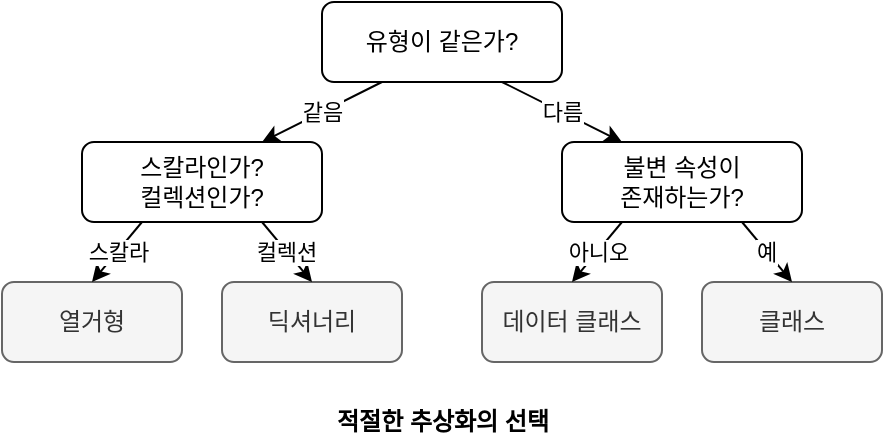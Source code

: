 <mxfile>
    <diagram id="tv39V_c9GUA5fFCuqizI" name="페이지-1">
        <mxGraphModel dx="697" dy="1131" grid="1" gridSize="10" guides="1" tooltips="1" connect="1" arrows="1" fold="1" page="1" pageScale="1" pageWidth="827" pageHeight="1169" math="0" shadow="0">
            <root>
                <mxCell id="0"/>
                <mxCell id="1" parent="0"/>
                <mxCell id="23" value="유형이 같은가?" style="rounded=1;whiteSpace=wrap;html=1;align=center;" vertex="1" parent="1">
                    <mxGeometry x="260" y="220" width="120" height="40" as="geometry"/>
                </mxCell>
                <mxCell id="24" value="스칼라인가?&lt;br&gt;컬렉션인가?" style="rounded=1;whiteSpace=wrap;html=1;align=center;" vertex="1" parent="1">
                    <mxGeometry x="140" y="290" width="120" height="40" as="geometry"/>
                </mxCell>
                <mxCell id="25" value="불변 속성이 &lt;br&gt;존재하는가?" style="rounded=1;whiteSpace=wrap;html=1;align=center;" vertex="1" parent="1">
                    <mxGeometry x="380" y="290" width="120" height="40" as="geometry"/>
                </mxCell>
                <mxCell id="30" value="열거형" style="rounded=1;whiteSpace=wrap;html=1;fillColor=#f5f5f5;strokeColor=#666666;align=center;fontColor=#333333;" vertex="1" parent="1">
                    <mxGeometry x="100" y="360" width="90" height="40" as="geometry"/>
                </mxCell>
                <mxCell id="31" value="딕셔너리" style="rounded=1;whiteSpace=wrap;html=1;fillColor=#f5f5f5;strokeColor=#666666;align=center;fontColor=#333333;" vertex="1" parent="1">
                    <mxGeometry x="210" y="360" width="90" height="40" as="geometry"/>
                </mxCell>
                <mxCell id="32" value="데이터 클래스" style="rounded=1;whiteSpace=wrap;html=1;fillColor=#f5f5f5;strokeColor=#666666;align=center;fontColor=#333333;" vertex="1" parent="1">
                    <mxGeometry x="340" y="360" width="90" height="40" as="geometry"/>
                </mxCell>
                <mxCell id="33" value="클래스" style="rounded=1;whiteSpace=wrap;html=1;fillColor=#f5f5f5;strokeColor=#666666;align=center;fontColor=#333333;" vertex="1" parent="1">
                    <mxGeometry x="450" y="360" width="90" height="40" as="geometry"/>
                </mxCell>
                <mxCell id="34" value="스칼라" style="endArrow=classic;html=1;entryX=0.5;entryY=0;entryDx=0;entryDy=0;exitX=0.25;exitY=1;exitDx=0;exitDy=0;align=center;" edge="1" parent="1" source="24" target="30">
                    <mxGeometry width="50" height="50" relative="1" as="geometry">
                        <mxPoint x="270" y="250" as="sourcePoint"/>
                        <mxPoint x="210" y="300" as="targetPoint"/>
                    </mxGeometry>
                </mxCell>
                <mxCell id="35" value="같음" style="endArrow=classic;html=1;entryX=0.75;entryY=0;entryDx=0;entryDy=0;exitX=0.25;exitY=1;exitDx=0;exitDy=0;align=center;" edge="1" parent="1" source="23" target="24">
                    <mxGeometry width="50" height="50" relative="1" as="geometry">
                        <mxPoint x="180" y="340" as="sourcePoint"/>
                        <mxPoint x="155" y="370" as="targetPoint"/>
                    </mxGeometry>
                </mxCell>
                <mxCell id="36" value="다름" style="endArrow=classic;html=1;entryX=0.25;entryY=0;entryDx=0;entryDy=0;exitX=0.75;exitY=1;exitDx=0;exitDy=0;align=center;" edge="1" parent="1" source="23" target="25">
                    <mxGeometry width="50" height="50" relative="1" as="geometry">
                        <mxPoint x="300" y="270" as="sourcePoint"/>
                        <mxPoint x="240" y="300" as="targetPoint"/>
                    </mxGeometry>
                </mxCell>
                <mxCell id="37" value="컬렉션" style="endArrow=classic;html=1;entryX=0.5;entryY=0;entryDx=0;entryDy=0;exitX=0.75;exitY=1;exitDx=0;exitDy=0;align=center;" edge="1" parent="1" source="24" target="31">
                    <mxGeometry width="50" height="50" relative="1" as="geometry">
                        <mxPoint x="300" y="270" as="sourcePoint"/>
                        <mxPoint x="240" y="300" as="targetPoint"/>
                    </mxGeometry>
                </mxCell>
                <mxCell id="38" value="아니오" style="endArrow=classic;html=1;entryX=0.5;entryY=0;entryDx=0;entryDy=0;exitX=0.25;exitY=1;exitDx=0;exitDy=0;align=center;" edge="1" parent="1" source="25" target="32">
                    <mxGeometry width="50" height="50" relative="1" as="geometry">
                        <mxPoint x="360" y="270" as="sourcePoint"/>
                        <mxPoint x="420" y="300" as="targetPoint"/>
                    </mxGeometry>
                </mxCell>
                <mxCell id="39" value="예" style="endArrow=classic;html=1;entryX=0.5;entryY=0;entryDx=0;entryDy=0;exitX=0.75;exitY=1;exitDx=0;exitDy=0;align=center;" edge="1" parent="1" source="25" target="33">
                    <mxGeometry width="50" height="50" relative="1" as="geometry">
                        <mxPoint x="420" y="340" as="sourcePoint"/>
                        <mxPoint x="395" y="370" as="targetPoint"/>
                    </mxGeometry>
                </mxCell>
                <mxCell id="41" value="&lt;b&gt;적절한 추상화의 선택&lt;/b&gt;" style="text;html=1;align=center;verticalAlign=middle;resizable=0;points=[];autosize=1;strokeColor=none;fillColor=none;" vertex="1" parent="1">
                    <mxGeometry x="255" y="420" width="130" height="20" as="geometry"/>
                </mxCell>
            </root>
        </mxGraphModel>
    </diagram>
</mxfile>